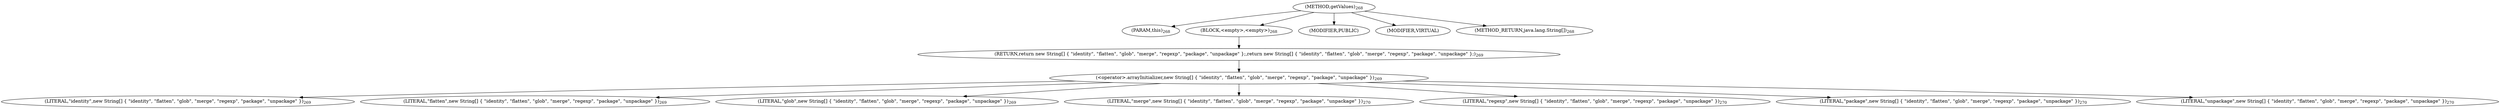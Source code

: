 digraph "getValues" {  
"537" [label = <(METHOD,getValues)<SUB>268</SUB>> ]
"538" [label = <(PARAM,this)<SUB>268</SUB>> ]
"539" [label = <(BLOCK,&lt;empty&gt;,&lt;empty&gt;)<SUB>268</SUB>> ]
"540" [label = <(RETURN,return new String[] { &quot;identity&quot;, &quot;flatten&quot;, &quot;glob&quot;, &quot;merge&quot;, &quot;regexp&quot;, &quot;package&quot;, &quot;unpackage&quot; };,return new String[] { &quot;identity&quot;, &quot;flatten&quot;, &quot;glob&quot;, &quot;merge&quot;, &quot;regexp&quot;, &quot;package&quot;, &quot;unpackage&quot; };)<SUB>269</SUB>> ]
"541" [label = <(&lt;operator&gt;.arrayInitializer,new String[] { &quot;identity&quot;, &quot;flatten&quot;, &quot;glob&quot;, &quot;merge&quot;, &quot;regexp&quot;, &quot;package&quot;, &quot;unpackage&quot; })<SUB>269</SUB>> ]
"542" [label = <(LITERAL,&quot;identity&quot;,new String[] { &quot;identity&quot;, &quot;flatten&quot;, &quot;glob&quot;, &quot;merge&quot;, &quot;regexp&quot;, &quot;package&quot;, &quot;unpackage&quot; })<SUB>269</SUB>> ]
"543" [label = <(LITERAL,&quot;flatten&quot;,new String[] { &quot;identity&quot;, &quot;flatten&quot;, &quot;glob&quot;, &quot;merge&quot;, &quot;regexp&quot;, &quot;package&quot;, &quot;unpackage&quot; })<SUB>269</SUB>> ]
"544" [label = <(LITERAL,&quot;glob&quot;,new String[] { &quot;identity&quot;, &quot;flatten&quot;, &quot;glob&quot;, &quot;merge&quot;, &quot;regexp&quot;, &quot;package&quot;, &quot;unpackage&quot; })<SUB>269</SUB>> ]
"545" [label = <(LITERAL,&quot;merge&quot;,new String[] { &quot;identity&quot;, &quot;flatten&quot;, &quot;glob&quot;, &quot;merge&quot;, &quot;regexp&quot;, &quot;package&quot;, &quot;unpackage&quot; })<SUB>270</SUB>> ]
"546" [label = <(LITERAL,&quot;regexp&quot;,new String[] { &quot;identity&quot;, &quot;flatten&quot;, &quot;glob&quot;, &quot;merge&quot;, &quot;regexp&quot;, &quot;package&quot;, &quot;unpackage&quot; })<SUB>270</SUB>> ]
"547" [label = <(LITERAL,&quot;package&quot;,new String[] { &quot;identity&quot;, &quot;flatten&quot;, &quot;glob&quot;, &quot;merge&quot;, &quot;regexp&quot;, &quot;package&quot;, &quot;unpackage&quot; })<SUB>270</SUB>> ]
"548" [label = <(LITERAL,&quot;unpackage&quot;,new String[] { &quot;identity&quot;, &quot;flatten&quot;, &quot;glob&quot;, &quot;merge&quot;, &quot;regexp&quot;, &quot;package&quot;, &quot;unpackage&quot; })<SUB>270</SUB>> ]
"549" [label = <(MODIFIER,PUBLIC)> ]
"550" [label = <(MODIFIER,VIRTUAL)> ]
"551" [label = <(METHOD_RETURN,java.lang.String[])<SUB>268</SUB>> ]
  "537" -> "538" 
  "537" -> "539" 
  "537" -> "549" 
  "537" -> "550" 
  "537" -> "551" 
  "539" -> "540" 
  "540" -> "541" 
  "541" -> "542" 
  "541" -> "543" 
  "541" -> "544" 
  "541" -> "545" 
  "541" -> "546" 
  "541" -> "547" 
  "541" -> "548" 
}
